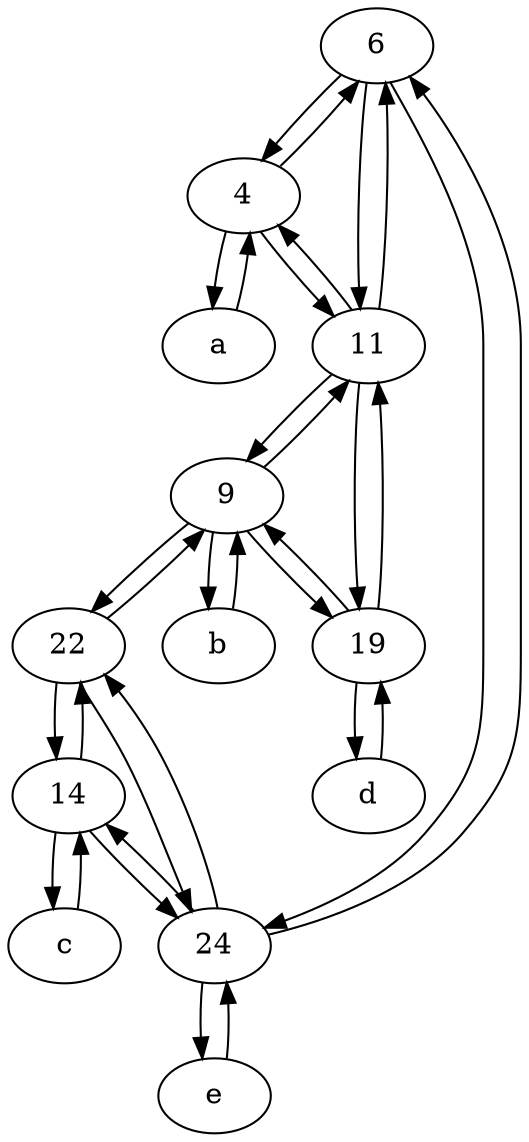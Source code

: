 digraph  {
	6;
	b [pos="50,20!"];
	4;
	19;
	14;
	d [pos="20,30!"];
	24;
	9;
	11;
	e [pos="30,50!"];
	a [pos="40,10!"];
	c [pos="20,10!"];
	22;
	19 -> d;
	14 -> c;
	6 -> 11;
	22 -> 9;
	a -> 4;
	14 -> 22;
	24 -> e;
	e -> 24;
	9 -> 19;
	b -> 9;
	22 -> 14;
	9 -> b;
	11 -> 19;
	11 -> 4;
	c -> 14;
	24 -> 14;
	6 -> 4;
	11 -> 6;
	24 -> 22;
	6 -> 24;
	9 -> 22;
	4 -> 11;
	19 -> 11;
	11 -> 9;
	22 -> 24;
	19 -> 9;
	4 -> 6;
	9 -> 11;
	24 -> 6;
	14 -> 24;
	4 -> a;
	d -> 19;

	}